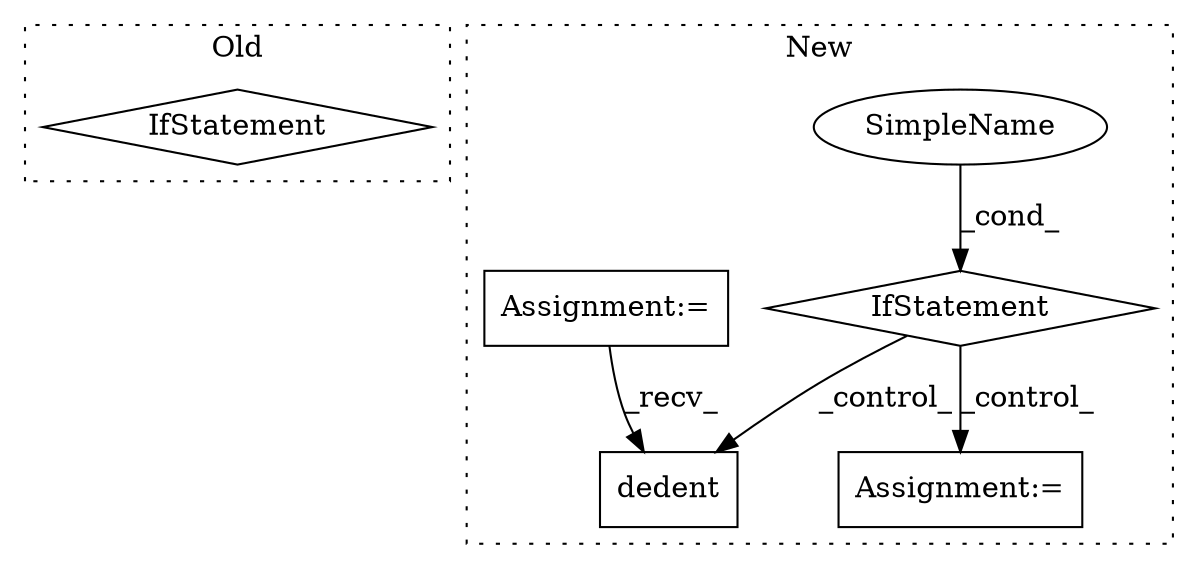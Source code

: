 digraph G {
subgraph cluster0 {
1 [label="IfStatement" a="25" s="2056,2107" l="4,2" shape="diamond"];
label = "Old";
style="dotted";
}
subgraph cluster1 {
2 [label="dedent" a="32" s="3239,3681" l="7,1" shape="box"];
3 [label="IfStatement" a="25" s="2495,2527" l="4,2" shape="diamond"];
4 [label="SimpleName" a="42" s="" l="" shape="ellipse"];
5 [label="Assignment:=" a="7" s="2568" l="1" shape="box"];
6 [label="Assignment:=" a="7" s="2045" l="8" shape="box"];
label = "New";
style="dotted";
}
3 -> 2 [label="_control_"];
3 -> 5 [label="_control_"];
4 -> 3 [label="_cond_"];
6 -> 2 [label="_recv_"];
}